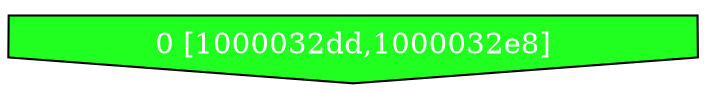 diGraph hexdump{
	hexdump_0  [style=filled fillcolor="#20FF20" fontcolor="#ffffff" shape=invhouse label="0 [1000032dd,1000032e8]"]


}